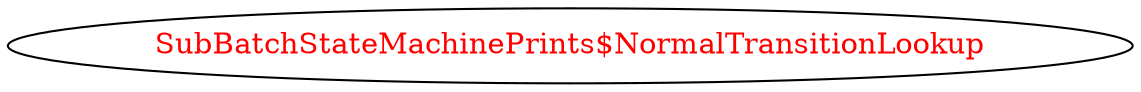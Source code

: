 digraph dependencyGraph {
 concentrate=true;
 ranksep="2.0";
 rankdir="LR"; 
 splines="ortho";
"SubBatchStateMachinePrints$NormalTransitionLookup" [fontcolor="red"];
}